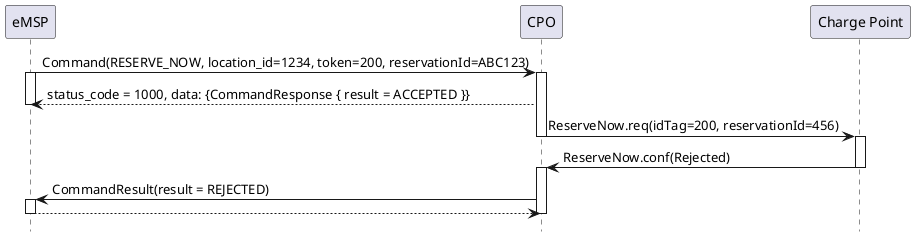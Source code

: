 @startuml
hide footbox

participant eMSP
participant CPO
participant "Charge Point" as CP

eMSP ->  CPO:  Command(RESERVE_NOW, location_id=1234, token=200, reservationId=ABC123)
activate eMSP
activate CPO
CPO  --> eMSP: status_code = 1000, data: {CommandResponse { result = ACCEPTED }}
deactivate eMSP

CPO  ->  CP:   ReserveNow.req(idTag=200, reservationId=456)
deactivate CPO
activate CP
CP   ->  CPO:  ReserveNow.conf(Rejected)
deactivate CP
activate CPO
CPO  ->  eMSP: CommandResult(result = REJECTED)
activate eMSP
eMSP --> CPO: 
deactivate CPO
deactivate eMSP

@enduml